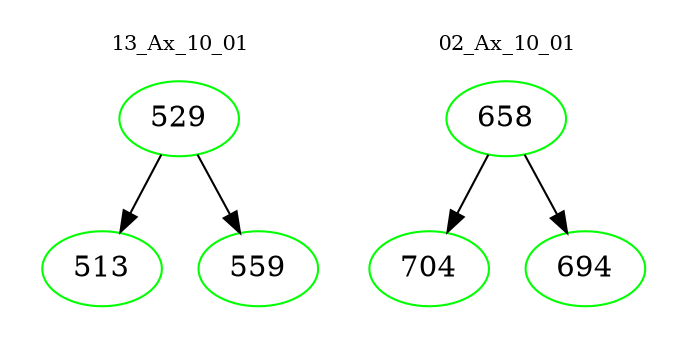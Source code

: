 digraph{
subgraph cluster_0 {
color = white
label = "13_Ax_10_01";
fontsize=10;
T0_529 [label="529", color="green"]
T0_529 -> T0_513 [color="black"]
T0_513 [label="513", color="green"]
T0_529 -> T0_559 [color="black"]
T0_559 [label="559", color="green"]
}
subgraph cluster_1 {
color = white
label = "02_Ax_10_01";
fontsize=10;
T1_658 [label="658", color="green"]
T1_658 -> T1_704 [color="black"]
T1_704 [label="704", color="green"]
T1_658 -> T1_694 [color="black"]
T1_694 [label="694", color="green"]
}
}
